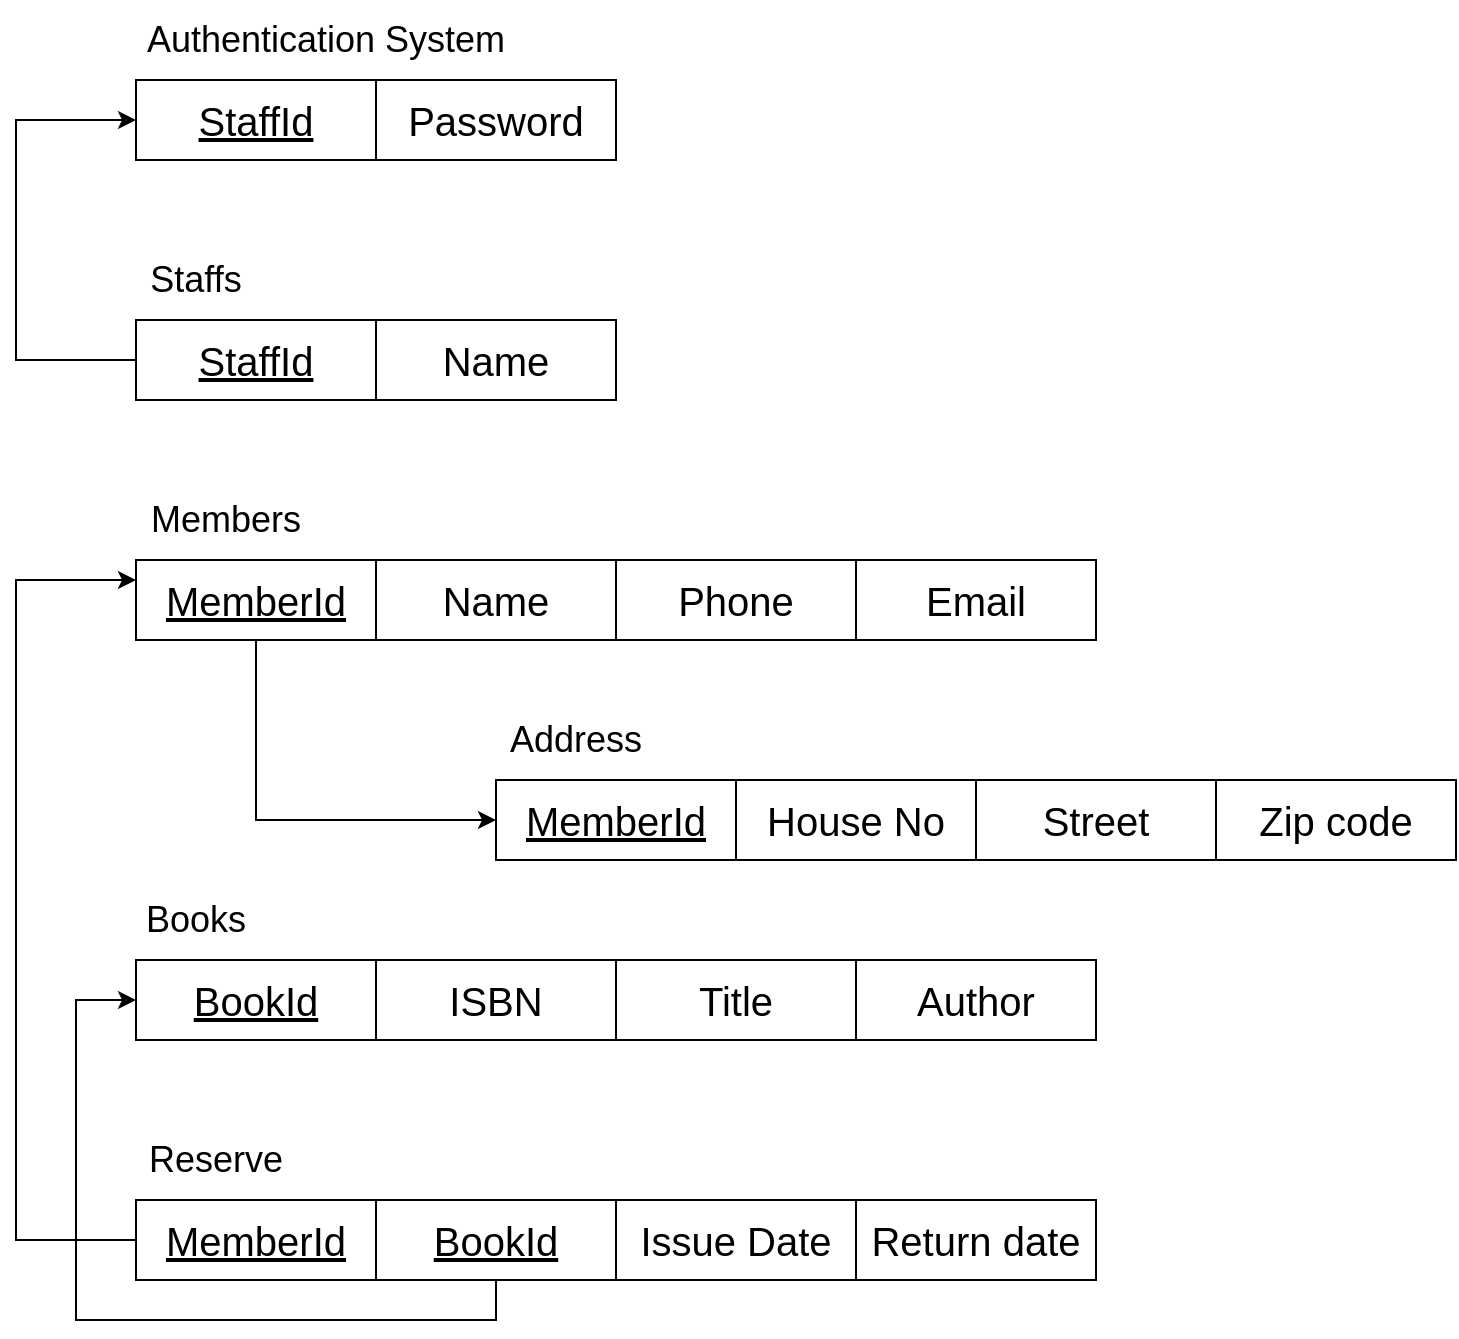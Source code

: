 <mxfile version="21.3.8" type="device">
  <diagram name="Page-1" id="-QeQSSfzzgYeVgtRFEIy">
    <mxGraphModel dx="1009" dy="542" grid="1" gridSize="10" guides="1" tooltips="1" connect="1" arrows="1" fold="1" page="1" pageScale="1" pageWidth="1169" pageHeight="827" math="0" shadow="0">
      <root>
        <mxCell id="0" />
        <mxCell id="1" parent="0" />
        <mxCell id="UpCVTgxfUYEKr5VrLKY9-9" value="" style="rounded=0;whiteSpace=wrap;html=1;" parent="1" vertex="1">
          <mxGeometry x="180" y="200" width="240" height="40" as="geometry" />
        </mxCell>
        <mxCell id="UpCVTgxfUYEKr5VrLKY9-36" style="edgeStyle=orthogonalEdgeStyle;rounded=0;orthogonalLoop=1;jettySize=auto;html=1;exitX=0;exitY=0.5;exitDx=0;exitDy=0;entryX=0;entryY=0.5;entryDx=0;entryDy=0;" parent="1" source="UpCVTgxfUYEKr5VrLKY9-10" target="UpCVTgxfUYEKr5VrLKY9-23" edge="1">
          <mxGeometry relative="1" as="geometry">
            <Array as="points">
              <mxPoint x="120" y="220" />
              <mxPoint x="120" y="100" />
            </Array>
          </mxGeometry>
        </mxCell>
        <mxCell id="UpCVTgxfUYEKr5VrLKY9-10" value="&lt;font style=&quot;font-size: 20px;&quot;&gt;&lt;u&gt;StaffId&lt;/u&gt;&lt;/font&gt;" style="rounded=0;whiteSpace=wrap;html=1;" parent="1" vertex="1">
          <mxGeometry x="180" y="200" width="120" height="40" as="geometry" />
        </mxCell>
        <mxCell id="UpCVTgxfUYEKr5VrLKY9-11" value="&lt;font style=&quot;font-size: 20px;&quot;&gt;Name&lt;/font&gt;" style="rounded=0;whiteSpace=wrap;html=1;" parent="1" vertex="1">
          <mxGeometry x="300" y="200" width="120" height="40" as="geometry" />
        </mxCell>
        <mxCell id="UpCVTgxfUYEKr5VrLKY9-44" style="edgeStyle=orthogonalEdgeStyle;rounded=0;orthogonalLoop=1;jettySize=auto;html=1;exitX=0.5;exitY=1;exitDx=0;exitDy=0;entryX=0;entryY=0.5;entryDx=0;entryDy=0;" parent="1" source="UpCVTgxfUYEKr5VrLKY9-13" target="UpCVTgxfUYEKr5VrLKY9-17" edge="1">
          <mxGeometry relative="1" as="geometry" />
        </mxCell>
        <mxCell id="UpCVTgxfUYEKr5VrLKY9-13" value="&lt;font style=&quot;font-size: 20px;&quot;&gt;&lt;u&gt;MemberId&lt;/u&gt;&lt;/font&gt;" style="rounded=0;whiteSpace=wrap;html=1;" parent="1" vertex="1">
          <mxGeometry x="180" y="320" width="120" height="40" as="geometry" />
        </mxCell>
        <mxCell id="UpCVTgxfUYEKr5VrLKY9-14" value="&lt;font style=&quot;font-size: 20px;&quot;&gt;Name&lt;/font&gt;" style="rounded=0;whiteSpace=wrap;html=1;" parent="1" vertex="1">
          <mxGeometry x="300" y="320" width="120" height="40" as="geometry" />
        </mxCell>
        <mxCell id="UpCVTgxfUYEKr5VrLKY9-15" value="&lt;font style=&quot;font-size: 20px;&quot;&gt;Phone&lt;/font&gt;" style="rounded=0;whiteSpace=wrap;html=1;" parent="1" vertex="1">
          <mxGeometry x="420" y="320" width="120" height="40" as="geometry" />
        </mxCell>
        <mxCell id="UpCVTgxfUYEKr5VrLKY9-16" value="&lt;font style=&quot;font-size: 20px;&quot;&gt;Email&lt;/font&gt;" style="rounded=0;whiteSpace=wrap;html=1;" parent="1" vertex="1">
          <mxGeometry x="540" y="320" width="120" height="40" as="geometry" />
        </mxCell>
        <mxCell id="UpCVTgxfUYEKr5VrLKY9-17" value="&lt;u style=&quot;border-color: var(--border-color); font-size: 20px;&quot;&gt;MemberId&lt;/u&gt;" style="rounded=0;whiteSpace=wrap;html=1;" parent="1" vertex="1">
          <mxGeometry x="360" y="430" width="120" height="40" as="geometry" />
        </mxCell>
        <mxCell id="UpCVTgxfUYEKr5VrLKY9-18" value="&lt;font style=&quot;font-size: 20px;&quot;&gt;&lt;u&gt;BookId&lt;/u&gt;&lt;/font&gt;" style="rounded=0;whiteSpace=wrap;html=1;" parent="1" vertex="1">
          <mxGeometry x="180" y="520" width="120" height="40" as="geometry" />
        </mxCell>
        <mxCell id="UpCVTgxfUYEKr5VrLKY9-19" value="&lt;font style=&quot;font-size: 20px;&quot;&gt;ISBN&lt;/font&gt;" style="rounded=0;whiteSpace=wrap;html=1;" parent="1" vertex="1">
          <mxGeometry x="300" y="520" width="120" height="40" as="geometry" />
        </mxCell>
        <mxCell id="UpCVTgxfUYEKr5VrLKY9-20" value="&lt;font style=&quot;font-size: 20px;&quot;&gt;Title&lt;/font&gt;" style="rounded=0;whiteSpace=wrap;html=1;" parent="1" vertex="1">
          <mxGeometry x="420" y="520" width="120" height="40" as="geometry" />
        </mxCell>
        <mxCell id="UpCVTgxfUYEKr5VrLKY9-21" value="&lt;font style=&quot;font-size: 20px;&quot;&gt;Author&lt;/font&gt;" style="rounded=0;whiteSpace=wrap;html=1;" parent="1" vertex="1">
          <mxGeometry x="540" y="520" width="120" height="40" as="geometry" />
        </mxCell>
        <mxCell id="UpCVTgxfUYEKr5VrLKY9-23" value="&lt;font style=&quot;font-size: 20px;&quot;&gt;&lt;u&gt;StaffId&lt;/u&gt;&lt;/font&gt;" style="rounded=0;whiteSpace=wrap;html=1;" parent="1" vertex="1">
          <mxGeometry x="180" y="80" width="120" height="40" as="geometry" />
        </mxCell>
        <mxCell id="UpCVTgxfUYEKr5VrLKY9-24" value="&lt;font style=&quot;font-size: 20px;&quot;&gt;Password&lt;/font&gt;" style="rounded=0;whiteSpace=wrap;html=1;" parent="1" vertex="1">
          <mxGeometry x="300" y="80" width="120" height="40" as="geometry" />
        </mxCell>
        <mxCell id="UpCVTgxfUYEKr5VrLKY9-26" value="&lt;font style=&quot;font-size: 18px;&quot;&gt;Authentication System&lt;/font&gt;" style="text;html=1;strokeColor=none;fillColor=none;align=center;verticalAlign=middle;whiteSpace=wrap;rounded=0;" parent="1" vertex="1">
          <mxGeometry x="180" y="40" width="190" height="40" as="geometry" />
        </mxCell>
        <mxCell id="UpCVTgxfUYEKr5VrLKY9-27" value="&lt;font style=&quot;font-size: 18px;&quot;&gt;Staffs&lt;/font&gt;" style="text;html=1;strokeColor=none;fillColor=none;align=center;verticalAlign=middle;whiteSpace=wrap;rounded=0;" parent="1" vertex="1">
          <mxGeometry x="180" y="160" width="60" height="40" as="geometry" />
        </mxCell>
        <mxCell id="UpCVTgxfUYEKr5VrLKY9-28" value="&lt;font style=&quot;font-size: 18px;&quot;&gt;Members&lt;/font&gt;" style="text;html=1;strokeColor=none;fillColor=none;align=center;verticalAlign=middle;whiteSpace=wrap;rounded=0;" parent="1" vertex="1">
          <mxGeometry x="180" y="280" width="90" height="40" as="geometry" />
        </mxCell>
        <mxCell id="UpCVTgxfUYEKr5VrLKY9-29" value="&lt;font style=&quot;font-size: 18px;&quot;&gt;Books&lt;/font&gt;" style="text;html=1;strokeColor=none;fillColor=none;align=center;verticalAlign=middle;whiteSpace=wrap;rounded=0;" parent="1" vertex="1">
          <mxGeometry x="180" y="480" width="60" height="40" as="geometry" />
        </mxCell>
        <mxCell id="UpCVTgxfUYEKr5VrLKY9-46" style="edgeStyle=orthogonalEdgeStyle;rounded=0;orthogonalLoop=1;jettySize=auto;html=1;exitX=0;exitY=0.5;exitDx=0;exitDy=0;entryX=0;entryY=0.25;entryDx=0;entryDy=0;" parent="1" source="UpCVTgxfUYEKr5VrLKY9-30" target="UpCVTgxfUYEKr5VrLKY9-13" edge="1">
          <mxGeometry relative="1" as="geometry">
            <Array as="points">
              <mxPoint x="120" y="660" />
              <mxPoint x="120" y="330" />
            </Array>
          </mxGeometry>
        </mxCell>
        <mxCell id="UpCVTgxfUYEKr5VrLKY9-30" value="&lt;u style=&quot;border-color: var(--border-color); font-size: 20px;&quot;&gt;MemberId&lt;/u&gt;" style="rounded=0;whiteSpace=wrap;html=1;" parent="1" vertex="1">
          <mxGeometry x="180" y="640" width="120" height="40" as="geometry" />
        </mxCell>
        <mxCell id="UpCVTgxfUYEKr5VrLKY9-47" style="edgeStyle=orthogonalEdgeStyle;rounded=0;orthogonalLoop=1;jettySize=auto;html=1;exitX=0.5;exitY=1;exitDx=0;exitDy=0;entryX=0;entryY=0.5;entryDx=0;entryDy=0;" parent="1" source="UpCVTgxfUYEKr5VrLKY9-31" target="UpCVTgxfUYEKr5VrLKY9-18" edge="1">
          <mxGeometry relative="1" as="geometry">
            <Array as="points">
              <mxPoint x="360" y="700" />
              <mxPoint x="150" y="700" />
              <mxPoint x="150" y="540" />
            </Array>
          </mxGeometry>
        </mxCell>
        <mxCell id="UpCVTgxfUYEKr5VrLKY9-31" value="&lt;font style=&quot;font-size: 20px;&quot;&gt;&lt;u&gt;BookId&lt;/u&gt;&lt;/font&gt;" style="rounded=0;whiteSpace=wrap;html=1;" parent="1" vertex="1">
          <mxGeometry x="300" y="640" width="120" height="40" as="geometry" />
        </mxCell>
        <mxCell id="UpCVTgxfUYEKr5VrLKY9-32" value="&lt;font style=&quot;font-size: 20px;&quot;&gt;Issue Date&lt;/font&gt;" style="rounded=0;whiteSpace=wrap;html=1;" parent="1" vertex="1">
          <mxGeometry x="420" y="640" width="120" height="40" as="geometry" />
        </mxCell>
        <mxCell id="UpCVTgxfUYEKr5VrLKY9-33" value="&lt;font style=&quot;font-size: 20px;&quot;&gt;Return date&lt;/font&gt;" style="rounded=0;whiteSpace=wrap;html=1;" parent="1" vertex="1">
          <mxGeometry x="540" y="640" width="120" height="40" as="geometry" />
        </mxCell>
        <mxCell id="UpCVTgxfUYEKr5VrLKY9-34" value="&lt;font style=&quot;font-size: 18px;&quot;&gt;Reserve&lt;/font&gt;" style="text;html=1;strokeColor=none;fillColor=none;align=center;verticalAlign=middle;whiteSpace=wrap;rounded=0;" parent="1" vertex="1">
          <mxGeometry x="180" y="600" width="80" height="40" as="geometry" />
        </mxCell>
        <mxCell id="UpCVTgxfUYEKr5VrLKY9-39" value="&lt;font style=&quot;font-size: 20px;&quot;&gt;House No&lt;/font&gt;" style="rounded=0;whiteSpace=wrap;html=1;" parent="1" vertex="1">
          <mxGeometry x="480" y="430" width="120" height="40" as="geometry" />
        </mxCell>
        <mxCell id="UpCVTgxfUYEKr5VrLKY9-40" value="&lt;font style=&quot;font-size: 20px;&quot;&gt;Street&lt;/font&gt;" style="rounded=0;whiteSpace=wrap;html=1;" parent="1" vertex="1">
          <mxGeometry x="600" y="430" width="120" height="40" as="geometry" />
        </mxCell>
        <mxCell id="UpCVTgxfUYEKr5VrLKY9-41" value="&lt;font style=&quot;font-size: 20px;&quot;&gt;Zip code&lt;/font&gt;" style="rounded=0;whiteSpace=wrap;html=1;" parent="1" vertex="1">
          <mxGeometry x="720" y="430" width="120" height="40" as="geometry" />
        </mxCell>
        <mxCell id="UpCVTgxfUYEKr5VrLKY9-43" value="&lt;font style=&quot;font-size: 18px;&quot;&gt;Address&lt;/font&gt;" style="text;html=1;strokeColor=none;fillColor=none;align=center;verticalAlign=middle;whiteSpace=wrap;rounded=0;" parent="1" vertex="1">
          <mxGeometry x="360" y="390" width="80" height="40" as="geometry" />
        </mxCell>
      </root>
    </mxGraphModel>
  </diagram>
</mxfile>
